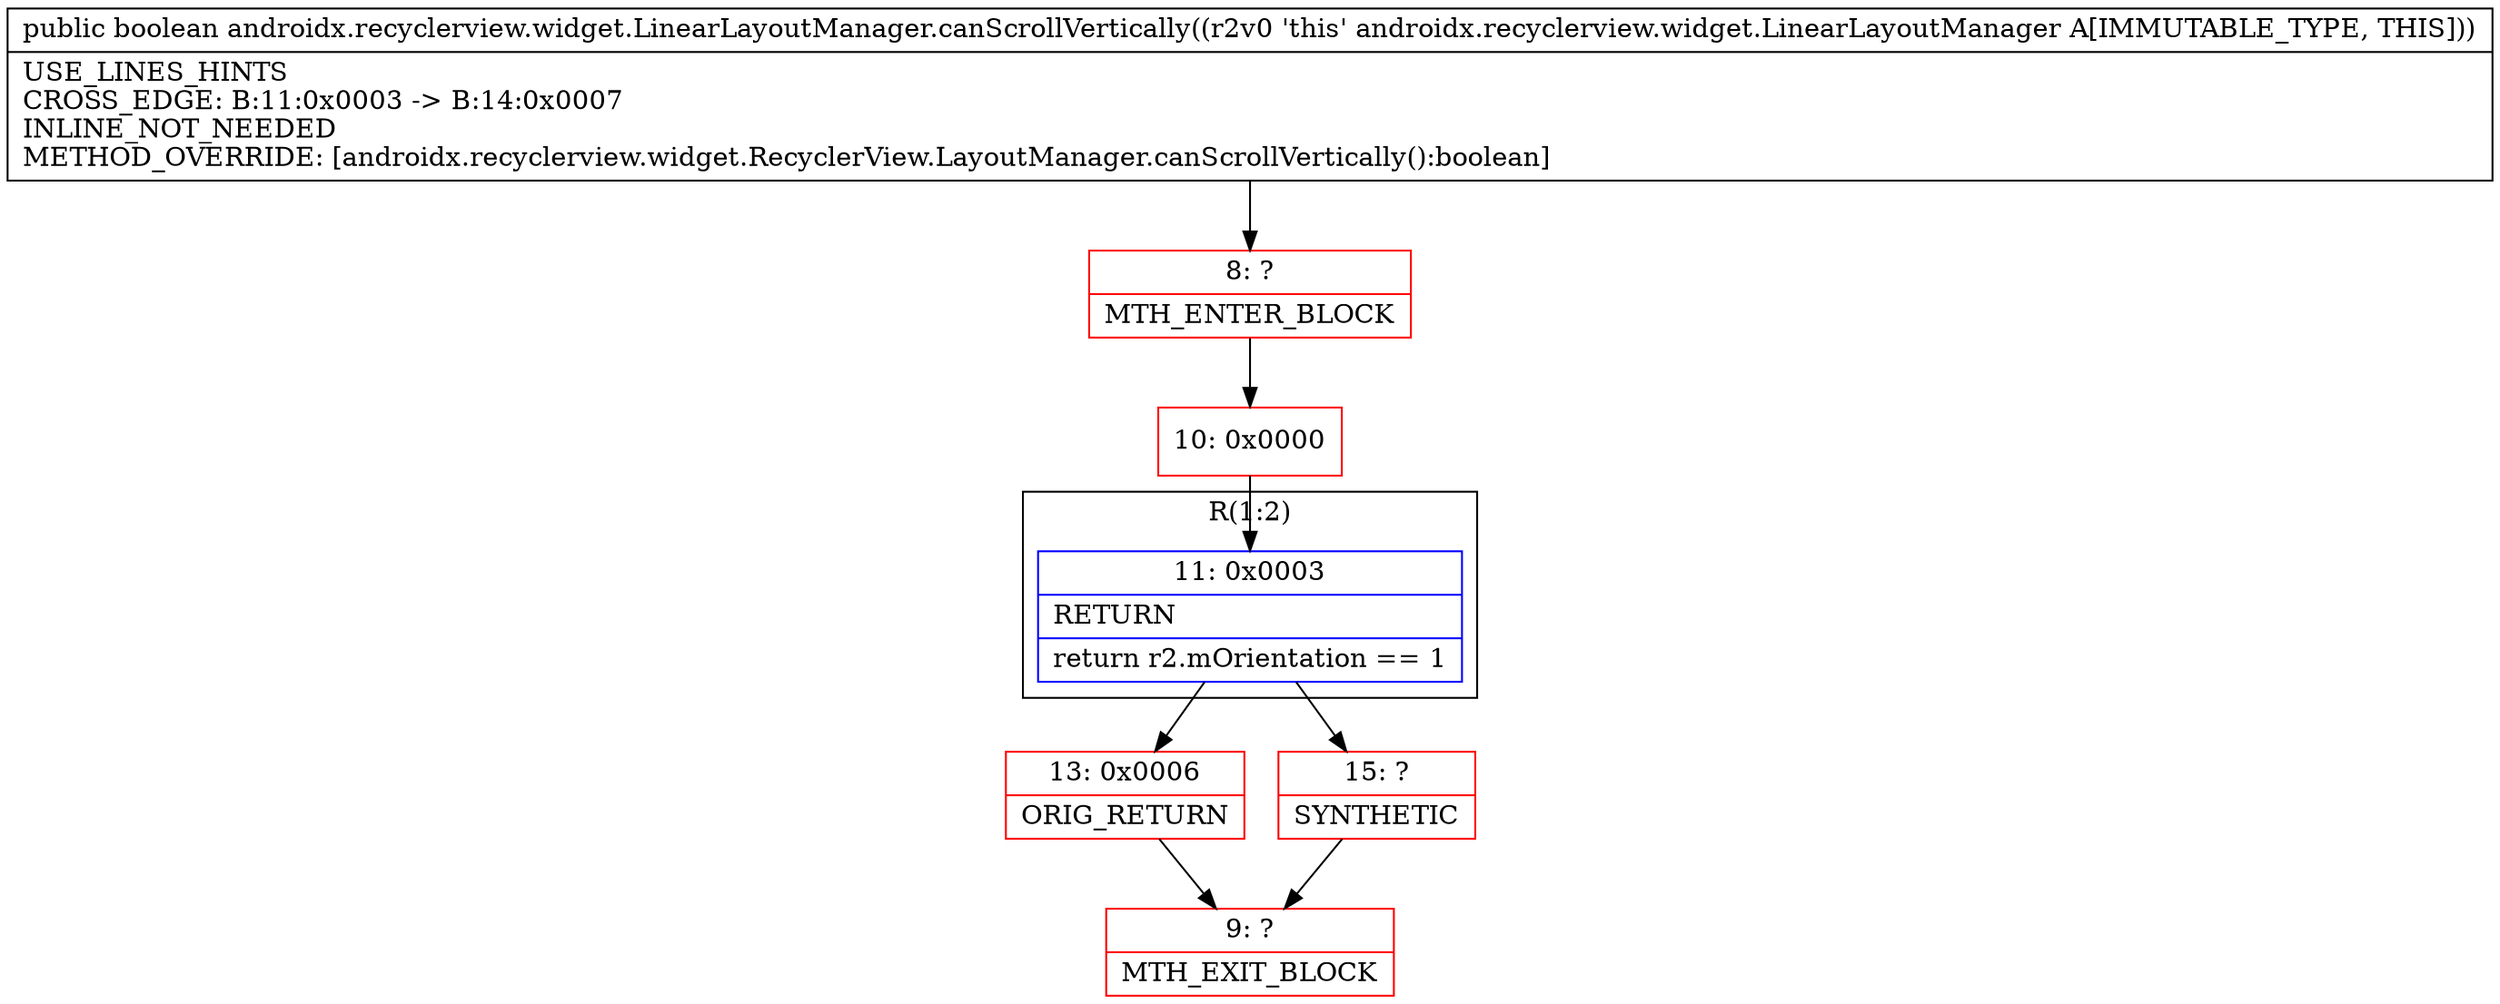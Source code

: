 digraph "CFG forandroidx.recyclerview.widget.LinearLayoutManager.canScrollVertically()Z" {
subgraph cluster_Region_1935054580 {
label = "R(1:2)";
node [shape=record,color=blue];
Node_11 [shape=record,label="{11\:\ 0x0003|RETURN\l|return r2.mOrientation == 1\l}"];
}
Node_8 [shape=record,color=red,label="{8\:\ ?|MTH_ENTER_BLOCK\l}"];
Node_10 [shape=record,color=red,label="{10\:\ 0x0000}"];
Node_13 [shape=record,color=red,label="{13\:\ 0x0006|ORIG_RETURN\l}"];
Node_9 [shape=record,color=red,label="{9\:\ ?|MTH_EXIT_BLOCK\l}"];
Node_15 [shape=record,color=red,label="{15\:\ ?|SYNTHETIC\l}"];
MethodNode[shape=record,label="{public boolean androidx.recyclerview.widget.LinearLayoutManager.canScrollVertically((r2v0 'this' androidx.recyclerview.widget.LinearLayoutManager A[IMMUTABLE_TYPE, THIS]))  | USE_LINES_HINTS\lCROSS_EDGE: B:11:0x0003 \-\> B:14:0x0007\lINLINE_NOT_NEEDED\lMETHOD_OVERRIDE: [androidx.recyclerview.widget.RecyclerView.LayoutManager.canScrollVertically():boolean]\l}"];
MethodNode -> Node_8;Node_11 -> Node_13;
Node_11 -> Node_15;
Node_8 -> Node_10;
Node_10 -> Node_11;
Node_13 -> Node_9;
Node_15 -> Node_9;
}

